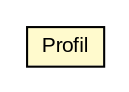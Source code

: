 #!/usr/local/bin/dot
#
# Class diagram 
# Generated by UMLGraph version 5.1 (http://www.umlgraph.org/)
#

digraph G {
	edge [fontname="arial",fontsize=10,labelfontname="arial",labelfontsize=10];
	node [fontname="arial",fontsize=10,shape=plaintext];
	nodesep=0.25;
	ranksep=0.5;
	// outils.Profil
	c25 [label=<<table title="outils.Profil" border="0" cellborder="1" cellspacing="0" cellpadding="2" port="p" bgcolor="lemonChiffon" href="./Profil.html">
		<tr><td><table border="0" cellspacing="0" cellpadding="1">
<tr><td align="center" balign="center"> Profil </td></tr>
		</table></td></tr>
		</table>>, fontname="arial", fontcolor="black", fontsize=10.0];
}

